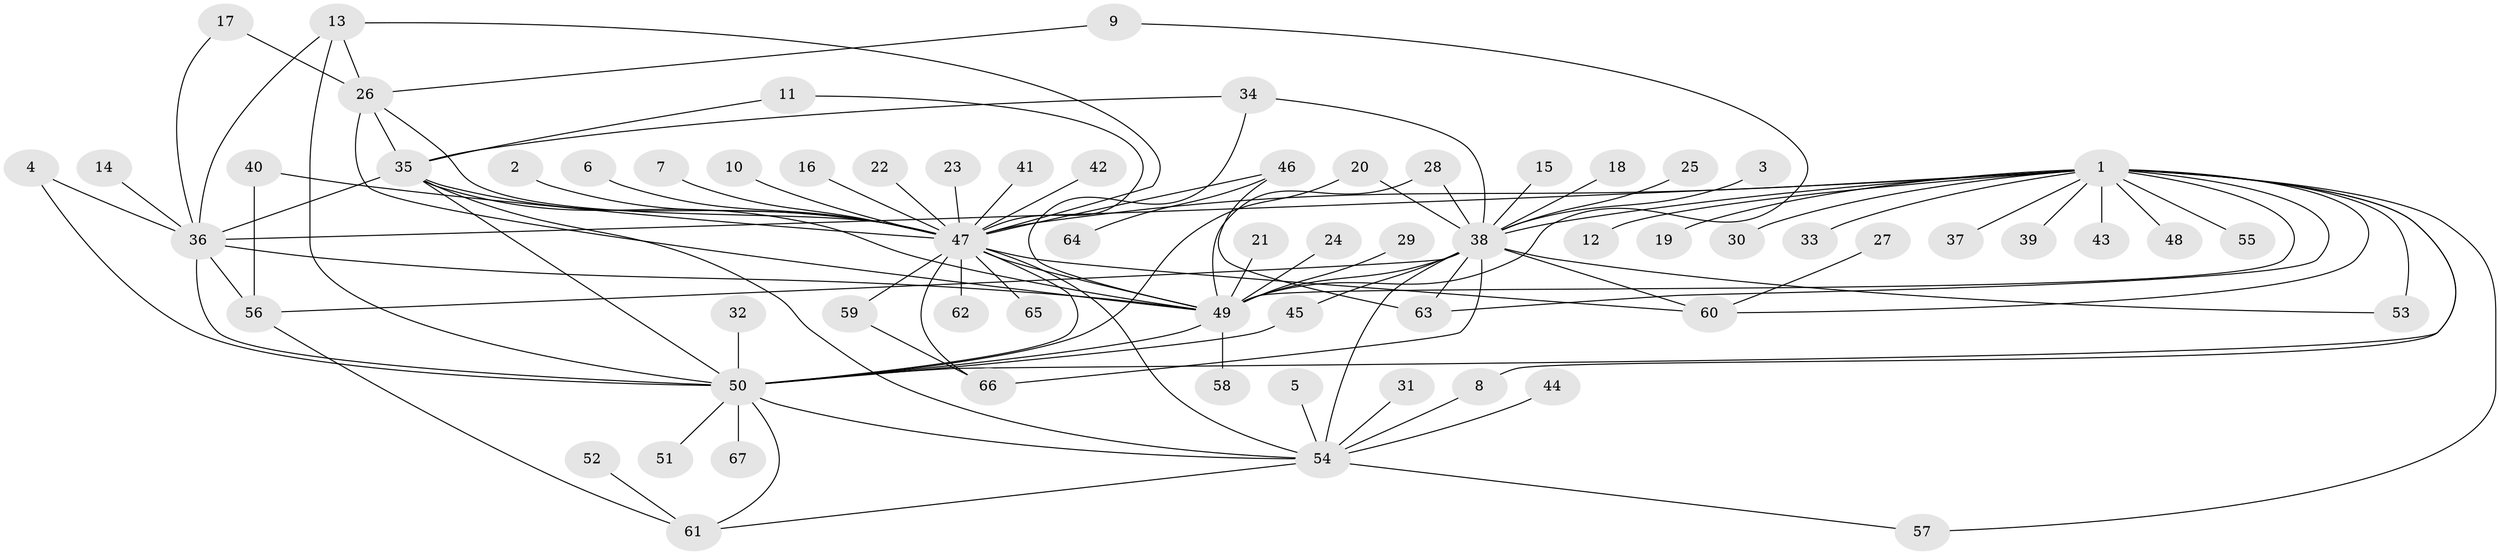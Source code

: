 // original degree distribution, {24: 0.007518796992481203, 1: 0.45864661654135336, 22: 0.007518796992481203, 13: 0.007518796992481203, 4: 0.03759398496240601, 29: 0.007518796992481203, 2: 0.24812030075187969, 11: 0.007518796992481203, 10: 0.007518796992481203, 7: 0.007518796992481203, 3: 0.15037593984962405, 8: 0.007518796992481203, 6: 0.022556390977443608, 5: 0.022556390977443608}
// Generated by graph-tools (version 1.1) at 2025/26/03/09/25 03:26:08]
// undirected, 67 vertices, 105 edges
graph export_dot {
graph [start="1"]
  node [color=gray90,style=filled];
  1;
  2;
  3;
  4;
  5;
  6;
  7;
  8;
  9;
  10;
  11;
  12;
  13;
  14;
  15;
  16;
  17;
  18;
  19;
  20;
  21;
  22;
  23;
  24;
  25;
  26;
  27;
  28;
  29;
  30;
  31;
  32;
  33;
  34;
  35;
  36;
  37;
  38;
  39;
  40;
  41;
  42;
  43;
  44;
  45;
  46;
  47;
  48;
  49;
  50;
  51;
  52;
  53;
  54;
  55;
  56;
  57;
  58;
  59;
  60;
  61;
  62;
  63;
  64;
  65;
  66;
  67;
  1 -- 8 [weight=1.0];
  1 -- 12 [weight=1.0];
  1 -- 19 [weight=1.0];
  1 -- 30 [weight=1.0];
  1 -- 33 [weight=1.0];
  1 -- 36 [weight=1.0];
  1 -- 37 [weight=1.0];
  1 -- 38 [weight=1.0];
  1 -- 39 [weight=1.0];
  1 -- 43 [weight=1.0];
  1 -- 47 [weight=2.0];
  1 -- 48 [weight=1.0];
  1 -- 49 [weight=1.0];
  1 -- 50 [weight=1.0];
  1 -- 53 [weight=2.0];
  1 -- 55 [weight=1.0];
  1 -- 57 [weight=1.0];
  1 -- 60 [weight=1.0];
  1 -- 63 [weight=1.0];
  2 -- 47 [weight=1.0];
  3 -- 38 [weight=1.0];
  4 -- 36 [weight=1.0];
  4 -- 50 [weight=1.0];
  5 -- 54 [weight=1.0];
  6 -- 47 [weight=1.0];
  7 -- 47 [weight=1.0];
  8 -- 54 [weight=1.0];
  9 -- 26 [weight=1.0];
  9 -- 49 [weight=1.0];
  10 -- 47 [weight=1.0];
  11 -- 35 [weight=1.0];
  11 -- 47 [weight=1.0];
  13 -- 26 [weight=1.0];
  13 -- 36 [weight=1.0];
  13 -- 47 [weight=1.0];
  13 -- 50 [weight=1.0];
  14 -- 36 [weight=1.0];
  15 -- 38 [weight=1.0];
  16 -- 47 [weight=1.0];
  17 -- 26 [weight=1.0];
  17 -- 36 [weight=1.0];
  18 -- 38 [weight=1.0];
  20 -- 38 [weight=1.0];
  20 -- 50 [weight=1.0];
  21 -- 49 [weight=1.0];
  22 -- 47 [weight=1.0];
  23 -- 47 [weight=1.0];
  24 -- 49 [weight=1.0];
  25 -- 38 [weight=2.0];
  26 -- 35 [weight=1.0];
  26 -- 47 [weight=1.0];
  26 -- 49 [weight=2.0];
  27 -- 60 [weight=1.0];
  28 -- 38 [weight=1.0];
  28 -- 49 [weight=1.0];
  29 -- 49 [weight=1.0];
  31 -- 54 [weight=1.0];
  32 -- 50 [weight=1.0];
  34 -- 35 [weight=1.0];
  34 -- 38 [weight=1.0];
  34 -- 49 [weight=1.0];
  35 -- 36 [weight=1.0];
  35 -- 47 [weight=1.0];
  35 -- 49 [weight=1.0];
  35 -- 50 [weight=1.0];
  35 -- 54 [weight=1.0];
  36 -- 49 [weight=1.0];
  36 -- 50 [weight=1.0];
  36 -- 56 [weight=1.0];
  38 -- 45 [weight=1.0];
  38 -- 49 [weight=1.0];
  38 -- 53 [weight=1.0];
  38 -- 54 [weight=1.0];
  38 -- 56 [weight=1.0];
  38 -- 60 [weight=1.0];
  38 -- 63 [weight=1.0];
  38 -- 66 [weight=2.0];
  40 -- 47 [weight=1.0];
  40 -- 56 [weight=1.0];
  41 -- 47 [weight=1.0];
  42 -- 47 [weight=1.0];
  44 -- 54 [weight=1.0];
  45 -- 50 [weight=1.0];
  46 -- 47 [weight=2.0];
  46 -- 63 [weight=1.0];
  46 -- 64 [weight=1.0];
  47 -- 49 [weight=1.0];
  47 -- 50 [weight=1.0];
  47 -- 54 [weight=1.0];
  47 -- 59 [weight=1.0];
  47 -- 60 [weight=1.0];
  47 -- 62 [weight=1.0];
  47 -- 65 [weight=1.0];
  47 -- 66 [weight=1.0];
  49 -- 50 [weight=1.0];
  49 -- 58 [weight=1.0];
  50 -- 51 [weight=1.0];
  50 -- 54 [weight=1.0];
  50 -- 61 [weight=1.0];
  50 -- 67 [weight=1.0];
  52 -- 61 [weight=1.0];
  54 -- 57 [weight=1.0];
  54 -- 61 [weight=1.0];
  56 -- 61 [weight=1.0];
  59 -- 66 [weight=1.0];
}
